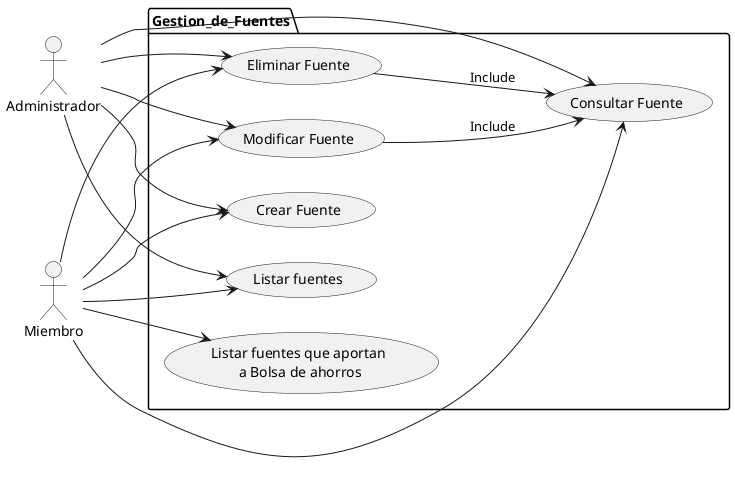 @startuml

left to right direction

actor Administrador as Admin
actor Miembro as Miembro

package Gestion_de_Fuentes {

    (Crear Fuente) as CUF1
    (Consultar Fuente) as CUF2
    (Modificar Fuente) as CUF3
    (Eliminar Fuente) as CUF4
    (Listar fuentes) as CUF5
    (Listar fuentes que aportan\n a Bolsa de ahorros) as CUF6
    CUF3 --> CUF2 : Include
    CUF4 --> CUF2 : Include
    Miembro --> CUF1
    Miembro --> CUF2
    Miembro --> CUF3
    Miembro --> CUF4
    Miembro --> CUF5
    Miembro --> CUF6
    Admin --> CUF1
    Admin --> CUF2
    Admin --> CUF3
    Admin --> CUF4
    Admin --> CUF5
}


@enduml
